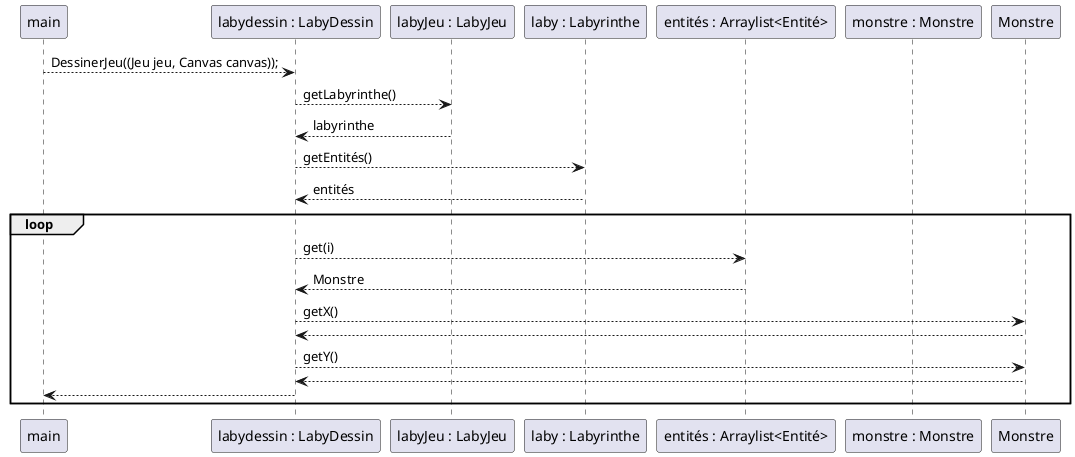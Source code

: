 @startuml
'https://plantuml.com/sequence-diagram


participant "main" as m
participant "labydessin : LabyDessin" as labyd
participant "labyJeu : LabyJeu" as labyj
participant "laby : Labyrinthe" as labyrinthe
participant "entités : Arraylist<Entité>" as entités
participant "monstre : Monstre" as mstr
m--> labyd:DessinerJeu((Jeu jeu, Canvas canvas));
labyd --> labyj : getLabyrinthe()
labyd <-- labyj : labyrinthe
labyd--> labyrinthe: getEntités()
labyd<-- labyrinthe: entités
loop
labyd --> entités : get(i)
labyd <-- entités : Monstre
labyd --> Monstre : getX()
labyd <-- Monstre
labyd --> Monstre : getY()
labyd <-- Monstre
m<-- labyd
end loop


@enduml